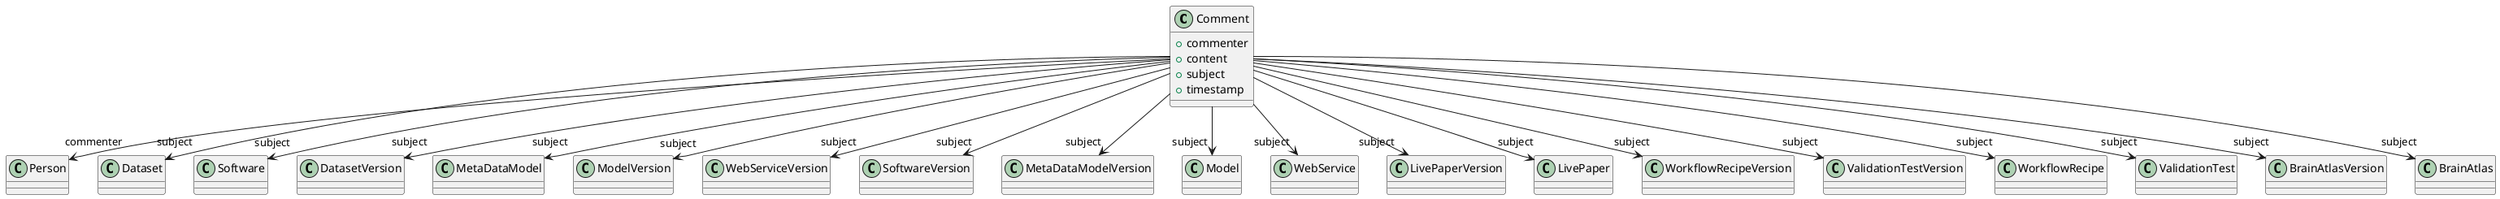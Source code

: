 @startuml
class Comment {
+commenter
+content
+subject
+timestamp

}
Comment -d-> "commenter" Person
Comment -d-> "subject" Dataset
Comment -d-> "subject" Software
Comment -d-> "subject" DatasetVersion
Comment -d-> "subject" MetaDataModel
Comment -d-> "subject" ModelVersion
Comment -d-> "subject" WebServiceVersion
Comment -d-> "subject" SoftwareVersion
Comment -d-> "subject" MetaDataModelVersion
Comment -d-> "subject" Model
Comment -d-> "subject" WebService
Comment -d-> "subject" LivePaperVersion
Comment -d-> "subject" LivePaper
Comment -d-> "subject" WorkflowRecipeVersion
Comment -d-> "subject" ValidationTestVersion
Comment -d-> "subject" WorkflowRecipe
Comment -d-> "subject" ValidationTest
Comment -d-> "subject" BrainAtlasVersion
Comment -d-> "subject" BrainAtlas

@enduml
